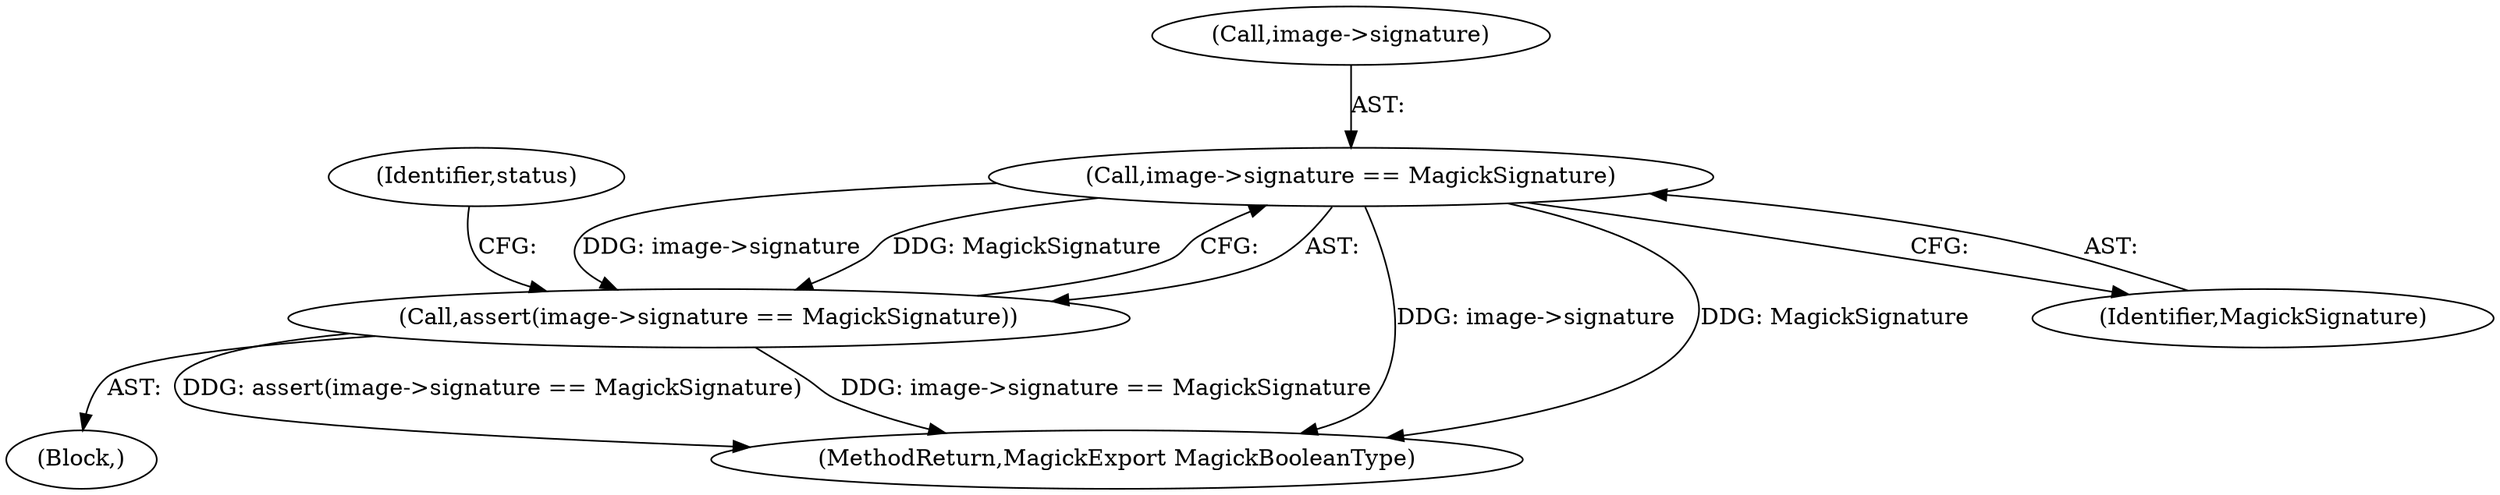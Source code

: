 digraph "0_ImageMagick_d63a3c5729df59f183e9e110d5d8385d17caaad0@pointer" {
"1000127" [label="(Call,image->signature == MagickSignature)"];
"1000126" [label="(Call,assert(image->signature == MagickSignature))"];
"1000594" [label="(MethodReturn,MagickExport MagickBooleanType)"];
"1000127" [label="(Call,image->signature == MagickSignature)"];
"1000131" [label="(Identifier,MagickSignature)"];
"1000128" [label="(Call,image->signature)"];
"1000133" [label="(Identifier,status)"];
"1000103" [label="(Block,)"];
"1000126" [label="(Call,assert(image->signature == MagickSignature))"];
"1000127" -> "1000126"  [label="AST: "];
"1000127" -> "1000131"  [label="CFG: "];
"1000128" -> "1000127"  [label="AST: "];
"1000131" -> "1000127"  [label="AST: "];
"1000126" -> "1000127"  [label="CFG: "];
"1000127" -> "1000594"  [label="DDG: image->signature"];
"1000127" -> "1000594"  [label="DDG: MagickSignature"];
"1000127" -> "1000126"  [label="DDG: image->signature"];
"1000127" -> "1000126"  [label="DDG: MagickSignature"];
"1000126" -> "1000103"  [label="AST: "];
"1000133" -> "1000126"  [label="CFG: "];
"1000126" -> "1000594"  [label="DDG: assert(image->signature == MagickSignature)"];
"1000126" -> "1000594"  [label="DDG: image->signature == MagickSignature"];
}
